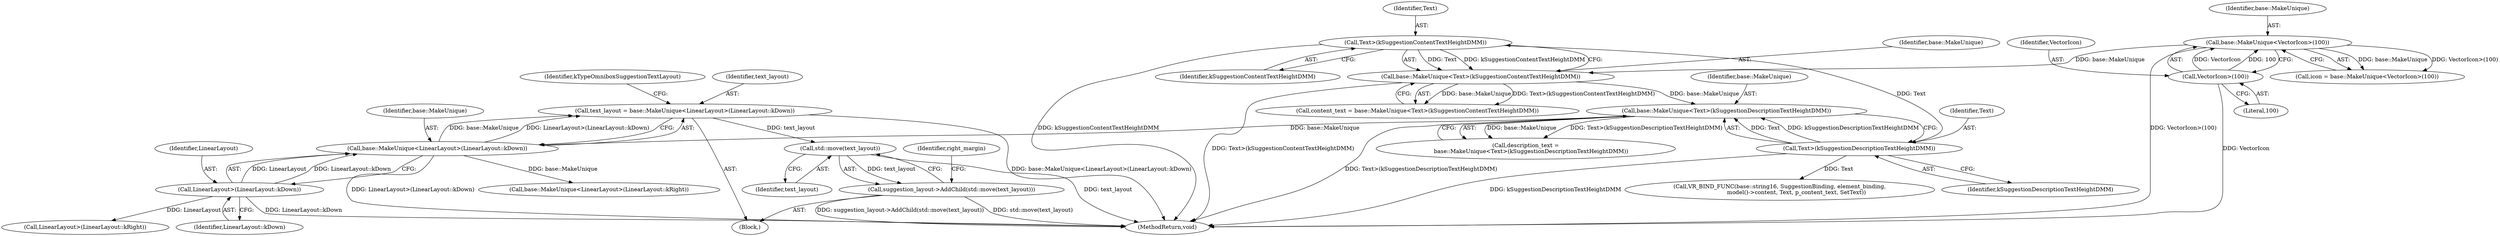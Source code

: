 digraph "0_Chrome_a79e1bbb765af34d446e42d34cd00a312b381113@API" {
"1000249" [label="(Call,std::move(text_layout))"];
"1000209" [label="(Call,text_layout = base::MakeUnique<LinearLayout>(LinearLayout::kDown))"];
"1000211" [label="(Call,base::MakeUnique<LinearLayout>(LinearLayout::kDown))"];
"1000179" [label="(Call,base::MakeUnique<Text>(kSuggestionDescriptionTextHeightDMM))"];
"1000147" [label="(Call,base::MakeUnique<Text>(kSuggestionContentTextHeightDMM))"];
"1000109" [label="(Call,base::MakeUnique<VectorIcon>(100))"];
"1000111" [label="(Call,VectorIcon>(100))"];
"1000149" [label="(Call,Text>(kSuggestionContentTextHeightDMM))"];
"1000181" [label="(Call,Text>(kSuggestionDescriptionTextHeightDMM))"];
"1000213" [label="(Call,LinearLayout>(LinearLayout::kDown))"];
"1000248" [label="(Call,suggestion_layout->AddChild(std::move(text_layout)))"];
"1000285" [label="(Call,VR_BIND_FUNC(base::string16, SuggestionBinding, element_binding,\n                   model()->content, Text, p_content_text, SetText))"];
"1000249" [label="(Call,std::move(text_layout))"];
"1000109" [label="(Call,base::MakeUnique<VectorIcon>(100))"];
"1000111" [label="(Call,VectorIcon>(100))"];
"1000145" [label="(Call,content_text = base::MakeUnique<Text>(kSuggestionContentTextHeightDMM))"];
"1000182" [label="(Identifier,Text)"];
"1000179" [label="(Call,base::MakeUnique<Text>(kSuggestionDescriptionTextHeightDMM))"];
"1000332" [label="(MethodReturn,void)"];
"1000151" [label="(Identifier,kSuggestionContentTextHeightDMM)"];
"1000110" [label="(Identifier,base::MakeUnique)"];
"1000180" [label="(Identifier,base::MakeUnique)"];
"1000212" [label="(Identifier,base::MakeUnique)"];
"1000253" [label="(Identifier,right_margin)"];
"1000236" [label="(Call,base::MakeUnique<LinearLayout>(LinearLayout::kRight))"];
"1000213" [label="(Call,LinearLayout>(LinearLayout::kDown))"];
"1000113" [label="(Literal,100)"];
"1000147" [label="(Call,base::MakeUnique<Text>(kSuggestionContentTextHeightDMM))"];
"1000150" [label="(Identifier,Text)"];
"1000211" [label="(Call,base::MakeUnique<LinearLayout>(LinearLayout::kDown))"];
"1000112" [label="(Identifier,VectorIcon)"];
"1000149" [label="(Call,Text>(kSuggestionContentTextHeightDMM))"];
"1000238" [label="(Call,LinearLayout>(LinearLayout::kRight))"];
"1000217" [label="(Identifier,kTypeOmniboxSuggestionTextLayout)"];
"1000183" [label="(Identifier,kSuggestionDescriptionTextHeightDMM)"];
"1000210" [label="(Identifier,text_layout)"];
"1000107" [label="(Call,icon = base::MakeUnique<VectorIcon>(100))"];
"1000214" [label="(Identifier,LinearLayout)"];
"1000181" [label="(Call,Text>(kSuggestionDescriptionTextHeightDMM))"];
"1000177" [label="(Call,description_text =\n      base::MakeUnique<Text>(kSuggestionDescriptionTextHeightDMM))"];
"1000209" [label="(Call,text_layout = base::MakeUnique<LinearLayout>(LinearLayout::kDown))"];
"1000250" [label="(Identifier,text_layout)"];
"1000148" [label="(Identifier,base::MakeUnique)"];
"1000248" [label="(Call,suggestion_layout->AddChild(std::move(text_layout)))"];
"1000215" [label="(Identifier,LinearLayout::kDown)"];
"1000105" [label="(Block,)"];
"1000249" -> "1000248"  [label="AST: "];
"1000249" -> "1000250"  [label="CFG: "];
"1000250" -> "1000249"  [label="AST: "];
"1000248" -> "1000249"  [label="CFG: "];
"1000249" -> "1000332"  [label="DDG: text_layout"];
"1000249" -> "1000248"  [label="DDG: text_layout"];
"1000209" -> "1000249"  [label="DDG: text_layout"];
"1000209" -> "1000105"  [label="AST: "];
"1000209" -> "1000211"  [label="CFG: "];
"1000210" -> "1000209"  [label="AST: "];
"1000211" -> "1000209"  [label="AST: "];
"1000217" -> "1000209"  [label="CFG: "];
"1000209" -> "1000332"  [label="DDG: base::MakeUnique<LinearLayout>(LinearLayout::kDown)"];
"1000211" -> "1000209"  [label="DDG: base::MakeUnique"];
"1000211" -> "1000209"  [label="DDG: LinearLayout>(LinearLayout::kDown)"];
"1000211" -> "1000213"  [label="CFG: "];
"1000212" -> "1000211"  [label="AST: "];
"1000213" -> "1000211"  [label="AST: "];
"1000211" -> "1000332"  [label="DDG: LinearLayout>(LinearLayout::kDown)"];
"1000179" -> "1000211"  [label="DDG: base::MakeUnique"];
"1000213" -> "1000211"  [label="DDG: LinearLayout"];
"1000213" -> "1000211"  [label="DDG: LinearLayout::kDown"];
"1000211" -> "1000236"  [label="DDG: base::MakeUnique"];
"1000179" -> "1000177"  [label="AST: "];
"1000179" -> "1000181"  [label="CFG: "];
"1000180" -> "1000179"  [label="AST: "];
"1000181" -> "1000179"  [label="AST: "];
"1000177" -> "1000179"  [label="CFG: "];
"1000179" -> "1000332"  [label="DDG: Text>(kSuggestionDescriptionTextHeightDMM)"];
"1000179" -> "1000177"  [label="DDG: base::MakeUnique"];
"1000179" -> "1000177"  [label="DDG: Text>(kSuggestionDescriptionTextHeightDMM)"];
"1000147" -> "1000179"  [label="DDG: base::MakeUnique"];
"1000181" -> "1000179"  [label="DDG: Text"];
"1000181" -> "1000179"  [label="DDG: kSuggestionDescriptionTextHeightDMM"];
"1000147" -> "1000145"  [label="AST: "];
"1000147" -> "1000149"  [label="CFG: "];
"1000148" -> "1000147"  [label="AST: "];
"1000149" -> "1000147"  [label="AST: "];
"1000145" -> "1000147"  [label="CFG: "];
"1000147" -> "1000332"  [label="DDG: Text>(kSuggestionContentTextHeightDMM)"];
"1000147" -> "1000145"  [label="DDG: base::MakeUnique"];
"1000147" -> "1000145"  [label="DDG: Text>(kSuggestionContentTextHeightDMM)"];
"1000109" -> "1000147"  [label="DDG: base::MakeUnique"];
"1000149" -> "1000147"  [label="DDG: Text"];
"1000149" -> "1000147"  [label="DDG: kSuggestionContentTextHeightDMM"];
"1000109" -> "1000107"  [label="AST: "];
"1000109" -> "1000111"  [label="CFG: "];
"1000110" -> "1000109"  [label="AST: "];
"1000111" -> "1000109"  [label="AST: "];
"1000107" -> "1000109"  [label="CFG: "];
"1000109" -> "1000332"  [label="DDG: VectorIcon>(100)"];
"1000109" -> "1000107"  [label="DDG: base::MakeUnique"];
"1000109" -> "1000107"  [label="DDG: VectorIcon>(100)"];
"1000111" -> "1000109"  [label="DDG: VectorIcon"];
"1000111" -> "1000109"  [label="DDG: 100"];
"1000111" -> "1000113"  [label="CFG: "];
"1000112" -> "1000111"  [label="AST: "];
"1000113" -> "1000111"  [label="AST: "];
"1000111" -> "1000332"  [label="DDG: VectorIcon"];
"1000149" -> "1000151"  [label="CFG: "];
"1000150" -> "1000149"  [label="AST: "];
"1000151" -> "1000149"  [label="AST: "];
"1000149" -> "1000332"  [label="DDG: kSuggestionContentTextHeightDMM"];
"1000149" -> "1000181"  [label="DDG: Text"];
"1000181" -> "1000183"  [label="CFG: "];
"1000182" -> "1000181"  [label="AST: "];
"1000183" -> "1000181"  [label="AST: "];
"1000181" -> "1000332"  [label="DDG: kSuggestionDescriptionTextHeightDMM"];
"1000181" -> "1000285"  [label="DDG: Text"];
"1000213" -> "1000215"  [label="CFG: "];
"1000214" -> "1000213"  [label="AST: "];
"1000215" -> "1000213"  [label="AST: "];
"1000213" -> "1000332"  [label="DDG: LinearLayout::kDown"];
"1000213" -> "1000238"  [label="DDG: LinearLayout"];
"1000248" -> "1000105"  [label="AST: "];
"1000253" -> "1000248"  [label="CFG: "];
"1000248" -> "1000332"  [label="DDG: suggestion_layout->AddChild(std::move(text_layout))"];
"1000248" -> "1000332"  [label="DDG: std::move(text_layout)"];
}
